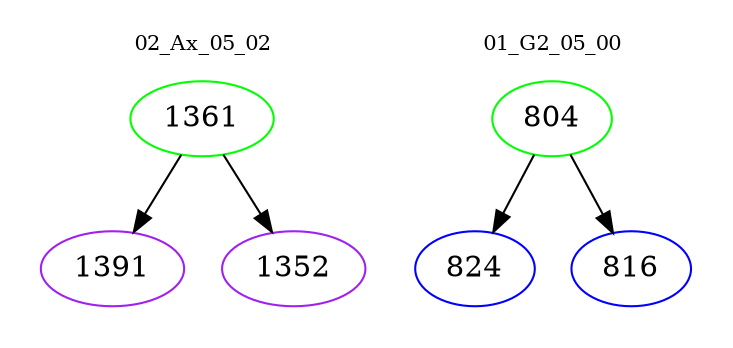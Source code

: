 digraph{
subgraph cluster_0 {
color = white
label = "02_Ax_05_02";
fontsize=10;
T0_1361 [label="1361", color="green"]
T0_1361 -> T0_1391 [color="black"]
T0_1391 [label="1391", color="purple"]
T0_1361 -> T0_1352 [color="black"]
T0_1352 [label="1352", color="purple"]
}
subgraph cluster_1 {
color = white
label = "01_G2_05_00";
fontsize=10;
T1_804 [label="804", color="green"]
T1_804 -> T1_824 [color="black"]
T1_824 [label="824", color="blue"]
T1_804 -> T1_816 [color="black"]
T1_816 [label="816", color="blue"]
}
}
